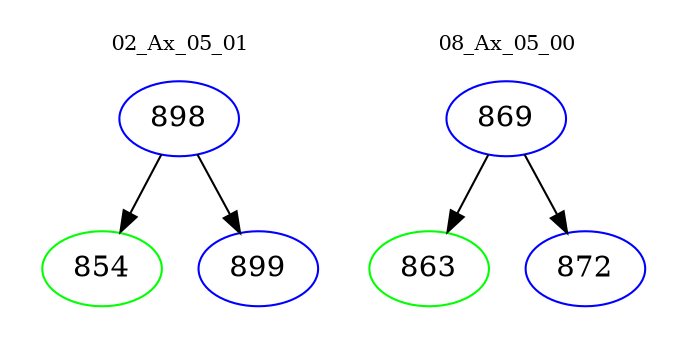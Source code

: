 digraph{
subgraph cluster_0 {
color = white
label = "02_Ax_05_01";
fontsize=10;
T0_898 [label="898", color="blue"]
T0_898 -> T0_854 [color="black"]
T0_854 [label="854", color="green"]
T0_898 -> T0_899 [color="black"]
T0_899 [label="899", color="blue"]
}
subgraph cluster_1 {
color = white
label = "08_Ax_05_00";
fontsize=10;
T1_869 [label="869", color="blue"]
T1_869 -> T1_863 [color="black"]
T1_863 [label="863", color="green"]
T1_869 -> T1_872 [color="black"]
T1_872 [label="872", color="blue"]
}
}
